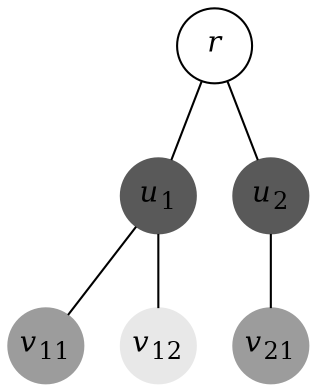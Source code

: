 graph {
  node [ shape="circle", fixedsize=true];
  r    [label=<<I>r</I>>];
  u_1  [label=<<I>u</I><SUB>1</SUB>>];
  u_2  [label=<<I>u</I><SUB>2</SUB>>];
  v_11 [label=<<I>v</I><SUB>11</SUB>>];
  v_12 [label=<<I>v</I><SUB>12</SUB>>];
  v_21 [label=<<I>v</I><SUB>21</SUB>>];
  r   -- u_1;
	r   -- u_2;
  u_1 -- v_11  
	u_1 -- v_12;
	u_2 -- v_21;
	u_1  [style=filled, color=gray35]
	u_2  [style=filled, color=gray35]
	v_11 [style=filled, color=gray61]
  v_21 [style=filled, color=gray61]
	v_12 [style=filled, color=gray91]
}
